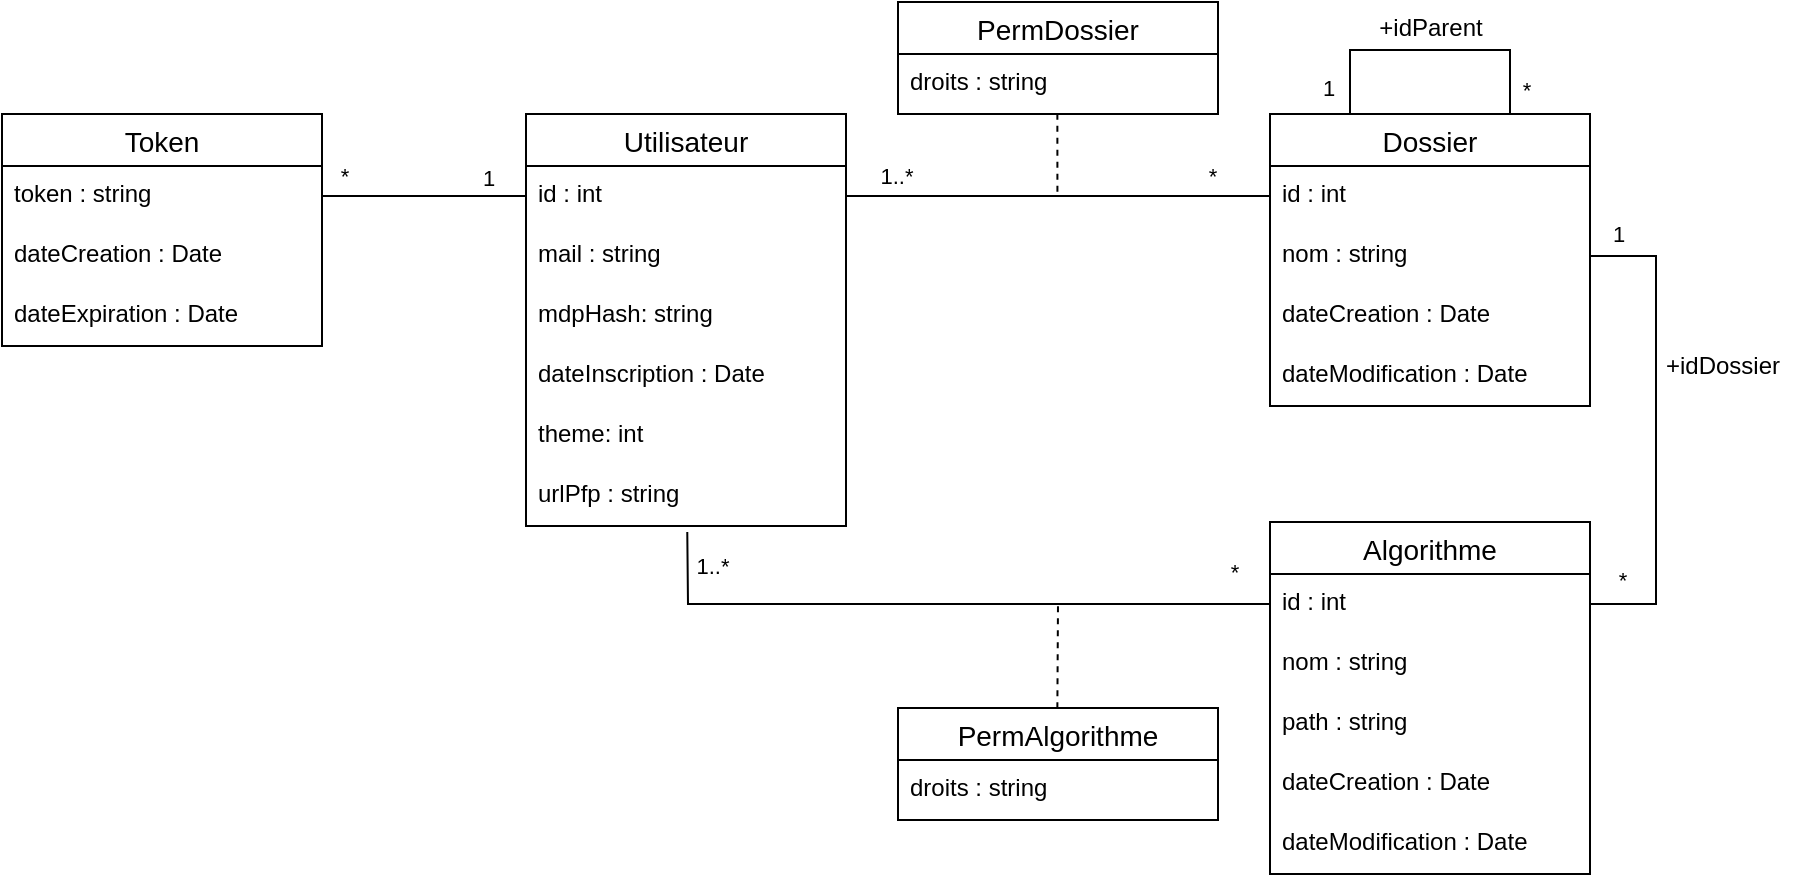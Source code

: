 <mxfile>
    <diagram name="Page-1" id="9FCioP1yI_8llP7Mw2wB">
        <mxGraphModel dx="2762" dy="707" grid="0" gridSize="10" guides="1" tooltips="1" connect="1" arrows="1" fold="1" page="0" pageScale="1" pageWidth="827" pageHeight="1169" math="0" shadow="0">
            <root>
                <mxCell id="0"/>
                <mxCell id="1" parent="0"/>
                <mxCell id="wQBDHdp43ygAPrBhFsiP-1" value="Utilisateur" style="swimlane;fontStyle=0;childLayout=stackLayout;horizontal=1;startSize=26;horizontalStack=0;resizeParent=1;resizeParentMax=0;resizeLast=0;collapsible=1;marginBottom=0;align=center;fontSize=14;" parent="1" vertex="1">
                    <mxGeometry x="-1629" y="-243" width="160" height="206" as="geometry"/>
                </mxCell>
                <mxCell id="wQBDHdp43ygAPrBhFsiP-2" value="id : int" style="text;strokeColor=none;fillColor=none;spacingLeft=4;spacingRight=4;overflow=hidden;rotatable=0;points=[[0,0.5],[1,0.5]];portConstraint=eastwest;fontSize=12;whiteSpace=wrap;html=1;" parent="wQBDHdp43ygAPrBhFsiP-1" vertex="1">
                    <mxGeometry y="26" width="160" height="30" as="geometry"/>
                </mxCell>
                <mxCell id="wQBDHdp43ygAPrBhFsiP-3" value="mail : string" style="text;strokeColor=none;fillColor=none;spacingLeft=4;spacingRight=4;overflow=hidden;rotatable=0;points=[[0,0.5],[1,0.5]];portConstraint=eastwest;fontSize=12;whiteSpace=wrap;html=1;" parent="wQBDHdp43ygAPrBhFsiP-1" vertex="1">
                    <mxGeometry y="56" width="160" height="30" as="geometry"/>
                </mxCell>
                <mxCell id="wQBDHdp43ygAPrBhFsiP-4" value="mdpHash: string" style="text;strokeColor=none;fillColor=none;spacingLeft=4;spacingRight=4;overflow=hidden;rotatable=0;points=[[0,0.5],[1,0.5]];portConstraint=eastwest;fontSize=12;whiteSpace=wrap;html=1;" parent="wQBDHdp43ygAPrBhFsiP-1" vertex="1">
                    <mxGeometry y="86" width="160" height="30" as="geometry"/>
                </mxCell>
                <mxCell id="wQBDHdp43ygAPrBhFsiP-30" value="dateInscription : Date" style="text;strokeColor=none;fillColor=none;spacingLeft=4;spacingRight=4;overflow=hidden;rotatable=0;points=[[0,0.5],[1,0.5]];portConstraint=eastwest;fontSize=12;whiteSpace=wrap;html=1;" parent="wQBDHdp43ygAPrBhFsiP-1" vertex="1">
                    <mxGeometry y="116" width="160" height="30" as="geometry"/>
                </mxCell>
                <mxCell id="wQBDHdp43ygAPrBhFsiP-31" value="theme: int" style="text;strokeColor=none;fillColor=none;spacingLeft=4;spacingRight=4;overflow=hidden;rotatable=0;points=[[0,0.5],[1,0.5]];portConstraint=eastwest;fontSize=12;whiteSpace=wrap;html=1;" parent="wQBDHdp43ygAPrBhFsiP-1" vertex="1">
                    <mxGeometry y="146" width="160" height="30" as="geometry"/>
                </mxCell>
                <mxCell id="wQBDHdp43ygAPrBhFsiP-32" value="urlPfp : string" style="text;strokeColor=none;fillColor=none;spacingLeft=4;spacingRight=4;overflow=hidden;rotatable=0;points=[[0,0.5],[1,0.5]];portConstraint=eastwest;fontSize=12;whiteSpace=wrap;html=1;" parent="wQBDHdp43ygAPrBhFsiP-1" vertex="1">
                    <mxGeometry y="176" width="160" height="30" as="geometry"/>
                </mxCell>
                <mxCell id="wQBDHdp43ygAPrBhFsiP-5" value="Algorithme" style="swimlane;fontStyle=0;childLayout=stackLayout;horizontal=1;startSize=26;horizontalStack=0;resizeParent=1;resizeParentMax=0;resizeLast=0;collapsible=1;marginBottom=0;align=center;fontSize=14;" parent="1" vertex="1">
                    <mxGeometry x="-1257" y="-39" width="160" height="176" as="geometry"/>
                </mxCell>
                <mxCell id="wQBDHdp43ygAPrBhFsiP-6" value="id : int" style="text;strokeColor=none;fillColor=none;spacingLeft=4;spacingRight=4;overflow=hidden;rotatable=0;points=[[0,0.5],[1,0.5]];portConstraint=eastwest;fontSize=12;whiteSpace=wrap;html=1;" parent="wQBDHdp43ygAPrBhFsiP-5" vertex="1">
                    <mxGeometry y="26" width="160" height="30" as="geometry"/>
                </mxCell>
                <mxCell id="wQBDHdp43ygAPrBhFsiP-7" value="nom : string" style="text;strokeColor=none;fillColor=none;spacingLeft=4;spacingRight=4;overflow=hidden;rotatable=0;points=[[0,0.5],[1,0.5]];portConstraint=eastwest;fontSize=12;whiteSpace=wrap;html=1;" parent="wQBDHdp43ygAPrBhFsiP-5" vertex="1">
                    <mxGeometry y="56" width="160" height="30" as="geometry"/>
                </mxCell>
                <mxCell id="wQBDHdp43ygAPrBhFsiP-8" value="path : string" style="text;strokeColor=none;fillColor=none;spacingLeft=4;spacingRight=4;overflow=hidden;rotatable=0;points=[[0,0.5],[1,0.5]];portConstraint=eastwest;fontSize=12;whiteSpace=wrap;html=1;" parent="wQBDHdp43ygAPrBhFsiP-5" vertex="1">
                    <mxGeometry y="86" width="160" height="30" as="geometry"/>
                </mxCell>
                <mxCell id="wQBDHdp43ygAPrBhFsiP-39" value="dateCreation : Date" style="text;strokeColor=none;fillColor=none;spacingLeft=4;spacingRight=4;overflow=hidden;rotatable=0;points=[[0,0.5],[1,0.5]];portConstraint=eastwest;fontSize=12;whiteSpace=wrap;html=1;" parent="wQBDHdp43ygAPrBhFsiP-5" vertex="1">
                    <mxGeometry y="116" width="160" height="30" as="geometry"/>
                </mxCell>
                <mxCell id="wQBDHdp43ygAPrBhFsiP-40" value="dateModification : Date" style="text;strokeColor=none;fillColor=none;spacingLeft=4;spacingRight=4;overflow=hidden;rotatable=0;points=[[0,0.5],[1,0.5]];portConstraint=eastwest;fontSize=12;whiteSpace=wrap;html=1;" parent="wQBDHdp43ygAPrBhFsiP-5" vertex="1">
                    <mxGeometry y="146" width="160" height="30" as="geometry"/>
                </mxCell>
                <mxCell id="wQBDHdp43ygAPrBhFsiP-9" value="Dossier" style="swimlane;fontStyle=0;childLayout=stackLayout;horizontal=1;startSize=26;horizontalStack=0;resizeParent=1;resizeParentMax=0;resizeLast=0;collapsible=1;marginBottom=0;align=center;fontSize=14;" parent="1" vertex="1">
                    <mxGeometry x="-1257" y="-243" width="160" height="146" as="geometry"/>
                </mxCell>
                <mxCell id="wQBDHdp43ygAPrBhFsiP-10" value="id : int" style="text;strokeColor=none;fillColor=none;spacingLeft=4;spacingRight=4;overflow=hidden;rotatable=0;points=[[0,0.5],[1,0.5]];portConstraint=eastwest;fontSize=12;whiteSpace=wrap;html=1;" parent="wQBDHdp43ygAPrBhFsiP-9" vertex="1">
                    <mxGeometry y="26" width="160" height="30" as="geometry"/>
                </mxCell>
                <mxCell id="wQBDHdp43ygAPrBhFsiP-11" value="nom : string" style="text;strokeColor=none;fillColor=none;spacingLeft=4;spacingRight=4;overflow=hidden;rotatable=0;points=[[0,0.5],[1,0.5]];portConstraint=eastwest;fontSize=12;whiteSpace=wrap;html=1;" parent="wQBDHdp43ygAPrBhFsiP-9" vertex="1">
                    <mxGeometry y="56" width="160" height="30" as="geometry"/>
                </mxCell>
                <mxCell id="2" value="dateCreation : Date" style="text;strokeColor=none;fillColor=none;spacingLeft=4;spacingRight=4;overflow=hidden;rotatable=0;points=[[0,0.5],[1,0.5]];portConstraint=eastwest;fontSize=12;whiteSpace=wrap;html=1;" parent="wQBDHdp43ygAPrBhFsiP-9" vertex="1">
                    <mxGeometry y="86" width="160" height="30" as="geometry"/>
                </mxCell>
                <mxCell id="3" value="dateModification : Date" style="text;strokeColor=none;fillColor=none;spacingLeft=4;spacingRight=4;overflow=hidden;rotatable=0;points=[[0,0.5],[1,0.5]];portConstraint=eastwest;fontSize=12;whiteSpace=wrap;html=1;" parent="wQBDHdp43ygAPrBhFsiP-9" vertex="1">
                    <mxGeometry y="116" width="160" height="30" as="geometry"/>
                </mxCell>
                <mxCell id="wQBDHdp43ygAPrBhFsiP-23" value="" style="endArrow=none;html=1;rounded=0;exitX=1;exitY=0.5;exitDx=0;exitDy=0;entryX=0;entryY=0.5;entryDx=0;entryDy=0;" parent="1" source="wQBDHdp43ygAPrBhFsiP-2" target="wQBDHdp43ygAPrBhFsiP-10" edge="1">
                    <mxGeometry width="50" height="50" relative="1" as="geometry">
                        <mxPoint x="-1378" y="-136" as="sourcePoint"/>
                        <mxPoint x="-1257" y="-204" as="targetPoint"/>
                    </mxGeometry>
                </mxCell>
                <mxCell id="wQBDHdp43ygAPrBhFsiP-28" value="1..*" style="edgeLabel;html=1;align=center;verticalAlign=middle;resizable=0;points=[];" parent="wQBDHdp43ygAPrBhFsiP-23" vertex="1" connectable="0">
                    <mxGeometry x="-0.771" y="-5" relative="1" as="geometry">
                        <mxPoint y="-15" as="offset"/>
                    </mxGeometry>
                </mxCell>
                <mxCell id="wQBDHdp43ygAPrBhFsiP-29" value="*" style="edgeLabel;html=1;align=center;verticalAlign=middle;resizable=0;points=[];" parent="wQBDHdp43ygAPrBhFsiP-23" vertex="1" connectable="0">
                    <mxGeometry x="0.619" y="-2" relative="1" as="geometry">
                        <mxPoint x="11" y="-12" as="offset"/>
                    </mxGeometry>
                </mxCell>
                <mxCell id="wQBDHdp43ygAPrBhFsiP-38" value="" style="endArrow=none;html=1;rounded=0;entryX=0;entryY=0.5;entryDx=0;entryDy=0;exitX=0.504;exitY=1.1;exitDx=0;exitDy=0;exitPerimeter=0;" parent="1" source="wQBDHdp43ygAPrBhFsiP-32" target="wQBDHdp43ygAPrBhFsiP-6" edge="1">
                    <mxGeometry width="50" height="50" relative="1" as="geometry">
                        <mxPoint x="-1393" y="-66" as="sourcePoint"/>
                        <mxPoint x="-1343" y="-116" as="targetPoint"/>
                        <Array as="points">
                            <mxPoint x="-1548" y="2"/>
                        </Array>
                    </mxGeometry>
                </mxCell>
                <mxCell id="wQBDHdp43ygAPrBhFsiP-41" value="1..*" style="edgeLabel;html=1;align=center;verticalAlign=middle;resizable=0;points=[];" parent="wQBDHdp43ygAPrBhFsiP-38" vertex="1" connectable="0">
                    <mxGeometry x="-0.827" y="3" relative="1" as="geometry">
                        <mxPoint x="9" y="-12" as="offset"/>
                    </mxGeometry>
                </mxCell>
                <mxCell id="wQBDHdp43ygAPrBhFsiP-42" value="*" style="edgeLabel;html=1;align=center;verticalAlign=middle;resizable=0;points=[];" parent="1" vertex="1" connectable="0">
                    <mxGeometry x="-1257" y="-136" as="geometry">
                        <mxPoint x="-18" y="122" as="offset"/>
                    </mxGeometry>
                </mxCell>
                <mxCell id="wQBDHdp43ygAPrBhFsiP-44" value="" style="endArrow=none;html=1;rounded=0;entryX=1;entryY=0.5;entryDx=0;entryDy=0;exitX=1;exitY=0.5;exitDx=0;exitDy=0;" parent="1" source="wQBDHdp43ygAPrBhFsiP-6" target="wQBDHdp43ygAPrBhFsiP-11" edge="1">
                    <mxGeometry width="50" height="50" relative="1" as="geometry">
                        <mxPoint x="-1098" y="-53" as="sourcePoint"/>
                        <mxPoint x="-1098" y="-203" as="targetPoint"/>
                        <Array as="points">
                            <mxPoint x="-1064" y="2"/>
                            <mxPoint x="-1064" y="-172"/>
                        </Array>
                    </mxGeometry>
                </mxCell>
                <mxCell id="wQBDHdp43ygAPrBhFsiP-45" value="1" style="edgeLabel;html=1;align=center;verticalAlign=middle;resizable=0;points=[];" parent="wQBDHdp43ygAPrBhFsiP-44" vertex="1" connectable="0">
                    <mxGeometry x="0.918" relative="1" as="geometry">
                        <mxPoint x="4" y="-11" as="offset"/>
                    </mxGeometry>
                </mxCell>
                <mxCell id="wQBDHdp43ygAPrBhFsiP-46" value="*" style="edgeLabel;html=1;align=center;verticalAlign=middle;resizable=0;points=[];" parent="wQBDHdp43ygAPrBhFsiP-44" vertex="1" connectable="0">
                    <mxGeometry x="-0.868" y="-2" relative="1" as="geometry">
                        <mxPoint y="-14" as="offset"/>
                    </mxGeometry>
                </mxCell>
                <mxCell id="wQBDHdp43ygAPrBhFsiP-58" value="" style="endArrow=none;html=1;rounded=0;entryX=0.25;entryY=0;entryDx=0;entryDy=0;exitX=0.75;exitY=0;exitDx=0;exitDy=0;" parent="1" source="wQBDHdp43ygAPrBhFsiP-9" target="wQBDHdp43ygAPrBhFsiP-9" edge="1">
                    <mxGeometry width="50" height="50" relative="1" as="geometry">
                        <mxPoint x="-1206.5" y="-261" as="sourcePoint"/>
                        <mxPoint x="-1206.5" y="-351" as="targetPoint"/>
                        <Array as="points">
                            <mxPoint x="-1137" y="-275"/>
                            <mxPoint x="-1217" y="-275"/>
                        </Array>
                    </mxGeometry>
                </mxCell>
                <mxCell id="wQBDHdp43ygAPrBhFsiP-59" value="1" style="edgeLabel;html=1;align=center;verticalAlign=middle;resizable=0;points=[];" parent="wQBDHdp43ygAPrBhFsiP-58" vertex="1" connectable="0">
                    <mxGeometry x="0.918" relative="1" as="geometry">
                        <mxPoint x="-11" y="-7" as="offset"/>
                    </mxGeometry>
                </mxCell>
                <mxCell id="wQBDHdp43ygAPrBhFsiP-60" value="*" style="edgeLabel;html=1;align=center;verticalAlign=middle;resizable=0;points=[];" parent="wQBDHdp43ygAPrBhFsiP-58" vertex="1" connectable="0">
                    <mxGeometry x="-0.868" y="-2" relative="1" as="geometry">
                        <mxPoint x="6" y="-3" as="offset"/>
                    </mxGeometry>
                </mxCell>
                <mxCell id="wQBDHdp43ygAPrBhFsiP-61" value="+idParent" style="text;html=1;align=center;verticalAlign=middle;resizable=0;points=[];autosize=1;strokeColor=none;fillColor=none;" parent="1" vertex="1">
                    <mxGeometry x="-1212.5" y="-299" width="71" height="26" as="geometry"/>
                </mxCell>
                <mxCell id="wQBDHdp43ygAPrBhFsiP-62" value="+idDossier" style="text;html=1;align=center;verticalAlign=middle;resizable=0;points=[];autosize=1;strokeColor=none;fillColor=none;" parent="1" vertex="1">
                    <mxGeometry x="-1071" y="-130" width="79" height="26" as="geometry"/>
                </mxCell>
                <mxCell id="wQBDHdp43ygAPrBhFsiP-63" value="" style="endArrow=none;dashed=1;html=1;rounded=0;entryX=0.498;entryY=1.002;entryDx=0;entryDy=0;entryPerimeter=0;" parent="1" target="wQBDHdp43ygAPrBhFsiP-65" edge="1">
                    <mxGeometry width="50" height="50" relative="1" as="geometry">
                        <mxPoint x="-1363.29" y="-204.12" as="sourcePoint"/>
                        <mxPoint x="-1363.29" y="-246" as="targetPoint"/>
                    </mxGeometry>
                </mxCell>
                <mxCell id="wQBDHdp43ygAPrBhFsiP-64" value="PermDossier" style="swimlane;fontStyle=0;childLayout=stackLayout;horizontal=1;startSize=26;horizontalStack=0;resizeParent=1;resizeParentMax=0;resizeLast=0;collapsible=1;marginBottom=0;align=center;fontSize=14;" parent="1" vertex="1">
                    <mxGeometry x="-1443" y="-299" width="160" height="56" as="geometry"/>
                </mxCell>
                <mxCell id="wQBDHdp43ygAPrBhFsiP-65" value="droits : string" style="text;strokeColor=none;fillColor=none;spacingLeft=4;spacingRight=4;overflow=hidden;rotatable=0;points=[[0,0.5],[1,0.5]];portConstraint=eastwest;fontSize=12;whiteSpace=wrap;html=1;" parent="wQBDHdp43ygAPrBhFsiP-64" vertex="1">
                    <mxGeometry y="26" width="160" height="30" as="geometry"/>
                </mxCell>
                <mxCell id="wQBDHdp43ygAPrBhFsiP-67" value="" style="endArrow=none;dashed=1;html=1;rounded=0;exitX=0.498;exitY=0.003;exitDx=0;exitDy=0;exitPerimeter=0;" parent="1" source="wQBDHdp43ygAPrBhFsiP-68" edge="1">
                    <mxGeometry width="50" height="50" relative="1" as="geometry">
                        <mxPoint x="-1363.29" y="-15" as="sourcePoint"/>
                        <mxPoint x="-1363" y="2" as="targetPoint"/>
                    </mxGeometry>
                </mxCell>
                <mxCell id="wQBDHdp43ygAPrBhFsiP-68" value="PermAlgorithme" style="swimlane;fontStyle=0;childLayout=stackLayout;horizontal=1;startSize=26;horizontalStack=0;resizeParent=1;resizeParentMax=0;resizeLast=0;collapsible=1;marginBottom=0;align=center;fontSize=14;" parent="1" vertex="1">
                    <mxGeometry x="-1443" y="54" width="160" height="56" as="geometry"/>
                </mxCell>
                <mxCell id="wQBDHdp43ygAPrBhFsiP-69" value="droits : string" style="text;strokeColor=none;fillColor=none;spacingLeft=4;spacingRight=4;overflow=hidden;rotatable=0;points=[[0,0.5],[1,0.5]];portConstraint=eastwest;fontSize=12;whiteSpace=wrap;html=1;" parent="wQBDHdp43ygAPrBhFsiP-68" vertex="1">
                    <mxGeometry y="26" width="160" height="30" as="geometry"/>
                </mxCell>
                <mxCell id="4" value="Token" style="swimlane;fontStyle=0;childLayout=stackLayout;horizontal=1;startSize=26;horizontalStack=0;resizeParent=1;resizeParentMax=0;resizeLast=0;collapsible=1;marginBottom=0;align=center;fontSize=14;" parent="1" vertex="1">
                    <mxGeometry x="-1891" y="-243" width="160" height="116" as="geometry"/>
                </mxCell>
                <mxCell id="5" value="token : string" style="text;strokeColor=none;fillColor=none;spacingLeft=4;spacingRight=4;overflow=hidden;rotatable=0;points=[[0,0.5],[1,0.5]];portConstraint=eastwest;fontSize=12;whiteSpace=wrap;html=1;" parent="4" vertex="1">
                    <mxGeometry y="26" width="160" height="30" as="geometry"/>
                </mxCell>
                <mxCell id="19" value="dateCreation : Date" style="text;strokeColor=none;fillColor=none;spacingLeft=4;spacingRight=4;overflow=hidden;rotatable=0;points=[[0,0.5],[1,0.5]];portConstraint=eastwest;fontSize=12;whiteSpace=wrap;html=1;" parent="4" vertex="1">
                    <mxGeometry y="56" width="160" height="30" as="geometry"/>
                </mxCell>
                <mxCell id="6" value="dateExpiration : Date" style="text;strokeColor=none;fillColor=none;spacingLeft=4;spacingRight=4;overflow=hidden;rotatable=0;points=[[0,0.5],[1,0.5]];portConstraint=eastwest;fontSize=12;whiteSpace=wrap;html=1;" parent="4" vertex="1">
                    <mxGeometry y="86" width="160" height="30" as="geometry"/>
                </mxCell>
                <mxCell id="15" value="" style="endArrow=none;html=1;exitX=1;exitY=0.5;exitDx=0;exitDy=0;entryX=0;entryY=0.5;entryDx=0;entryDy=0;rounded=0;" parent="1" source="5" target="wQBDHdp43ygAPrBhFsiP-2" edge="1">
                    <mxGeometry width="50" height="50" relative="1" as="geometry">
                        <mxPoint x="-1769" y="-193" as="sourcePoint"/>
                        <mxPoint x="-1719" y="-243" as="targetPoint"/>
                        <Array as="points"/>
                    </mxGeometry>
                </mxCell>
                <mxCell id="17" value="1" style="edgeLabel;html=1;align=center;verticalAlign=middle;resizable=0;points=[];" parent="15" vertex="1" connectable="0">
                    <mxGeometry x="0.628" relative="1" as="geometry">
                        <mxPoint y="-9" as="offset"/>
                    </mxGeometry>
                </mxCell>
                <mxCell id="18" value="*" style="edgeLabel;html=1;align=center;verticalAlign=middle;resizable=0;points=[];" parent="15" vertex="1" connectable="0">
                    <mxGeometry x="-0.787" y="1" relative="1" as="geometry">
                        <mxPoint y="-9" as="offset"/>
                    </mxGeometry>
                </mxCell>
            </root>
        </mxGraphModel>
    </diagram>
</mxfile>